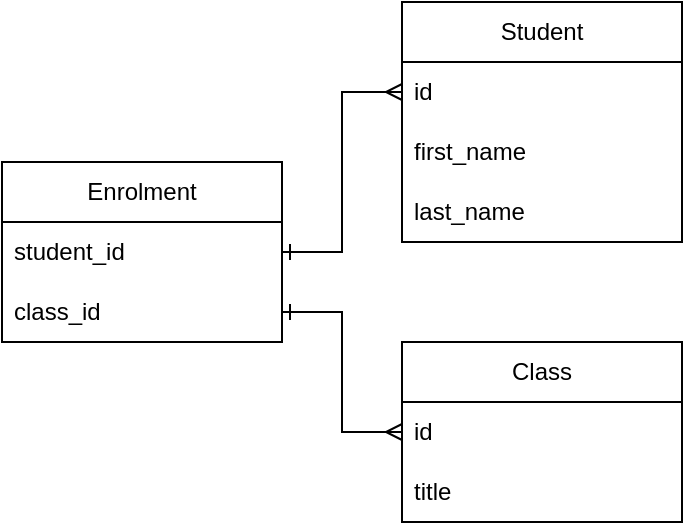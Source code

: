 <mxfile version="21.7.5" type="github">
  <diagram name="Page-1" id="sKnEWkLSlr1efKxDh3Js">
    <mxGraphModel dx="1562" dy="845" grid="1" gridSize="10" guides="1" tooltips="1" connect="1" arrows="1" fold="1" page="1" pageScale="1" pageWidth="827" pageHeight="1169" math="0" shadow="0">
      <root>
        <mxCell id="0" />
        <mxCell id="1" parent="0" />
        <mxCell id="0nk0j9gsWeh9g4y430u7-1" value="Student" style="swimlane;fontStyle=0;childLayout=stackLayout;horizontal=1;startSize=30;horizontalStack=0;resizeParent=1;resizeParentMax=0;resizeLast=0;collapsible=1;marginBottom=0;whiteSpace=wrap;html=1;" vertex="1" parent="1">
          <mxGeometry x="430" y="200" width="140" height="120" as="geometry" />
        </mxCell>
        <mxCell id="0nk0j9gsWeh9g4y430u7-2" value="id" style="text;strokeColor=none;fillColor=none;align=left;verticalAlign=middle;spacingLeft=4;spacingRight=4;overflow=hidden;points=[[0,0.5],[1,0.5]];portConstraint=eastwest;rotatable=0;whiteSpace=wrap;html=1;" vertex="1" parent="0nk0j9gsWeh9g4y430u7-1">
          <mxGeometry y="30" width="140" height="30" as="geometry" />
        </mxCell>
        <mxCell id="0nk0j9gsWeh9g4y430u7-3" value="first_name" style="text;strokeColor=none;fillColor=none;align=left;verticalAlign=middle;spacingLeft=4;spacingRight=4;overflow=hidden;points=[[0,0.5],[1,0.5]];portConstraint=eastwest;rotatable=0;whiteSpace=wrap;html=1;" vertex="1" parent="0nk0j9gsWeh9g4y430u7-1">
          <mxGeometry y="60" width="140" height="30" as="geometry" />
        </mxCell>
        <mxCell id="0nk0j9gsWeh9g4y430u7-4" value="last_name" style="text;strokeColor=none;fillColor=none;align=left;verticalAlign=middle;spacingLeft=4;spacingRight=4;overflow=hidden;points=[[0,0.5],[1,0.5]];portConstraint=eastwest;rotatable=0;whiteSpace=wrap;html=1;" vertex="1" parent="0nk0j9gsWeh9g4y430u7-1">
          <mxGeometry y="90" width="140" height="30" as="geometry" />
        </mxCell>
        <mxCell id="0nk0j9gsWeh9g4y430u7-5" value="Class" style="swimlane;fontStyle=0;childLayout=stackLayout;horizontal=1;startSize=30;horizontalStack=0;resizeParent=1;resizeParentMax=0;resizeLast=0;collapsible=1;marginBottom=0;whiteSpace=wrap;html=1;" vertex="1" parent="1">
          <mxGeometry x="430" y="370" width="140" height="90" as="geometry" />
        </mxCell>
        <mxCell id="0nk0j9gsWeh9g4y430u7-6" value="id" style="text;strokeColor=none;fillColor=none;align=left;verticalAlign=middle;spacingLeft=4;spacingRight=4;overflow=hidden;points=[[0,0.5],[1,0.5]];portConstraint=eastwest;rotatable=0;whiteSpace=wrap;html=1;" vertex="1" parent="0nk0j9gsWeh9g4y430u7-5">
          <mxGeometry y="30" width="140" height="30" as="geometry" />
        </mxCell>
        <mxCell id="0nk0j9gsWeh9g4y430u7-7" value="title" style="text;strokeColor=none;fillColor=none;align=left;verticalAlign=middle;spacingLeft=4;spacingRight=4;overflow=hidden;points=[[0,0.5],[1,0.5]];portConstraint=eastwest;rotatable=0;whiteSpace=wrap;html=1;" vertex="1" parent="0nk0j9gsWeh9g4y430u7-5">
          <mxGeometry y="60" width="140" height="30" as="geometry" />
        </mxCell>
        <mxCell id="0nk0j9gsWeh9g4y430u7-8" value="Enrolment" style="swimlane;fontStyle=0;childLayout=stackLayout;horizontal=1;startSize=30;horizontalStack=0;resizeParent=1;resizeParentMax=0;resizeLast=0;collapsible=1;marginBottom=0;whiteSpace=wrap;html=1;" vertex="1" parent="1">
          <mxGeometry x="230" y="280" width="140" height="90" as="geometry" />
        </mxCell>
        <mxCell id="0nk0j9gsWeh9g4y430u7-9" value="student_id" style="text;strokeColor=none;fillColor=none;align=left;verticalAlign=middle;spacingLeft=4;spacingRight=4;overflow=hidden;points=[[0,0.5],[1,0.5]];portConstraint=eastwest;rotatable=0;whiteSpace=wrap;html=1;" vertex="1" parent="0nk0j9gsWeh9g4y430u7-8">
          <mxGeometry y="30" width="140" height="30" as="geometry" />
        </mxCell>
        <mxCell id="0nk0j9gsWeh9g4y430u7-10" value="class_id" style="text;strokeColor=none;fillColor=none;align=left;verticalAlign=middle;spacingLeft=4;spacingRight=4;overflow=hidden;points=[[0,0.5],[1,0.5]];portConstraint=eastwest;rotatable=0;whiteSpace=wrap;html=1;" vertex="1" parent="0nk0j9gsWeh9g4y430u7-8">
          <mxGeometry y="60" width="140" height="30" as="geometry" />
        </mxCell>
        <mxCell id="0nk0j9gsWeh9g4y430u7-11" style="edgeStyle=orthogonalEdgeStyle;rounded=0;orthogonalLoop=1;jettySize=auto;html=1;exitX=1;exitY=0.5;exitDx=0;exitDy=0;entryX=0;entryY=0.5;entryDx=0;entryDy=0;endArrow=ERmany;endFill=0;startArrow=ERone;startFill=0;" edge="1" parent="1" source="0nk0j9gsWeh9g4y430u7-9" target="0nk0j9gsWeh9g4y430u7-2">
          <mxGeometry relative="1" as="geometry" />
        </mxCell>
        <mxCell id="0nk0j9gsWeh9g4y430u7-12" style="edgeStyle=orthogonalEdgeStyle;rounded=0;orthogonalLoop=1;jettySize=auto;html=1;exitX=0;exitY=0.5;exitDx=0;exitDy=0;entryX=1;entryY=0.5;entryDx=0;entryDy=0;endArrow=ERone;endFill=0;startArrow=ERmany;startFill=0;" edge="1" parent="1" source="0nk0j9gsWeh9g4y430u7-6" target="0nk0j9gsWeh9g4y430u7-10">
          <mxGeometry relative="1" as="geometry" />
        </mxCell>
      </root>
    </mxGraphModel>
  </diagram>
</mxfile>
